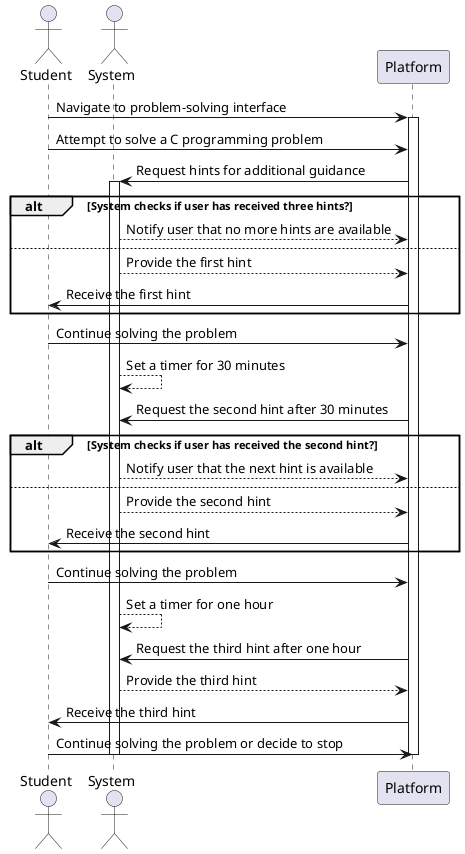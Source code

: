 @startuml

actor Student
actor System

Student -> Platform: Navigate to problem-solving interface
activate Platform

Student -> Platform: Attempt to solve a C programming problem
Platform -> System: Request hints for additional guidance
activate System

alt System checks if user has received three hints?
  System --> Platform: Notify user that no more hints are available
else
  System --> Platform: Provide the first hint
  Platform -> Student: Receive the first hint
end

Student -> Platform: Continue solving the problem

System --> System: Set a timer for 30 minutes

Platform -> System: Request the second hint after 30 minutes

alt System checks if user has received the second hint?
  System --> Platform: Notify user that the next hint is available
else
  System --> Platform: Provide the second hint
  Platform -> Student: Receive the second hint
end

Student -> Platform: Continue solving the problem

System --> System: Set a timer for one hour

Platform -> System: Request the third hint after one hour

System --> Platform: Provide the third hint
Platform -> Student: Receive the third hint

Student -> Platform: Continue solving the problem or decide to stop

deactivate Platform
deactivate System
@enduml
